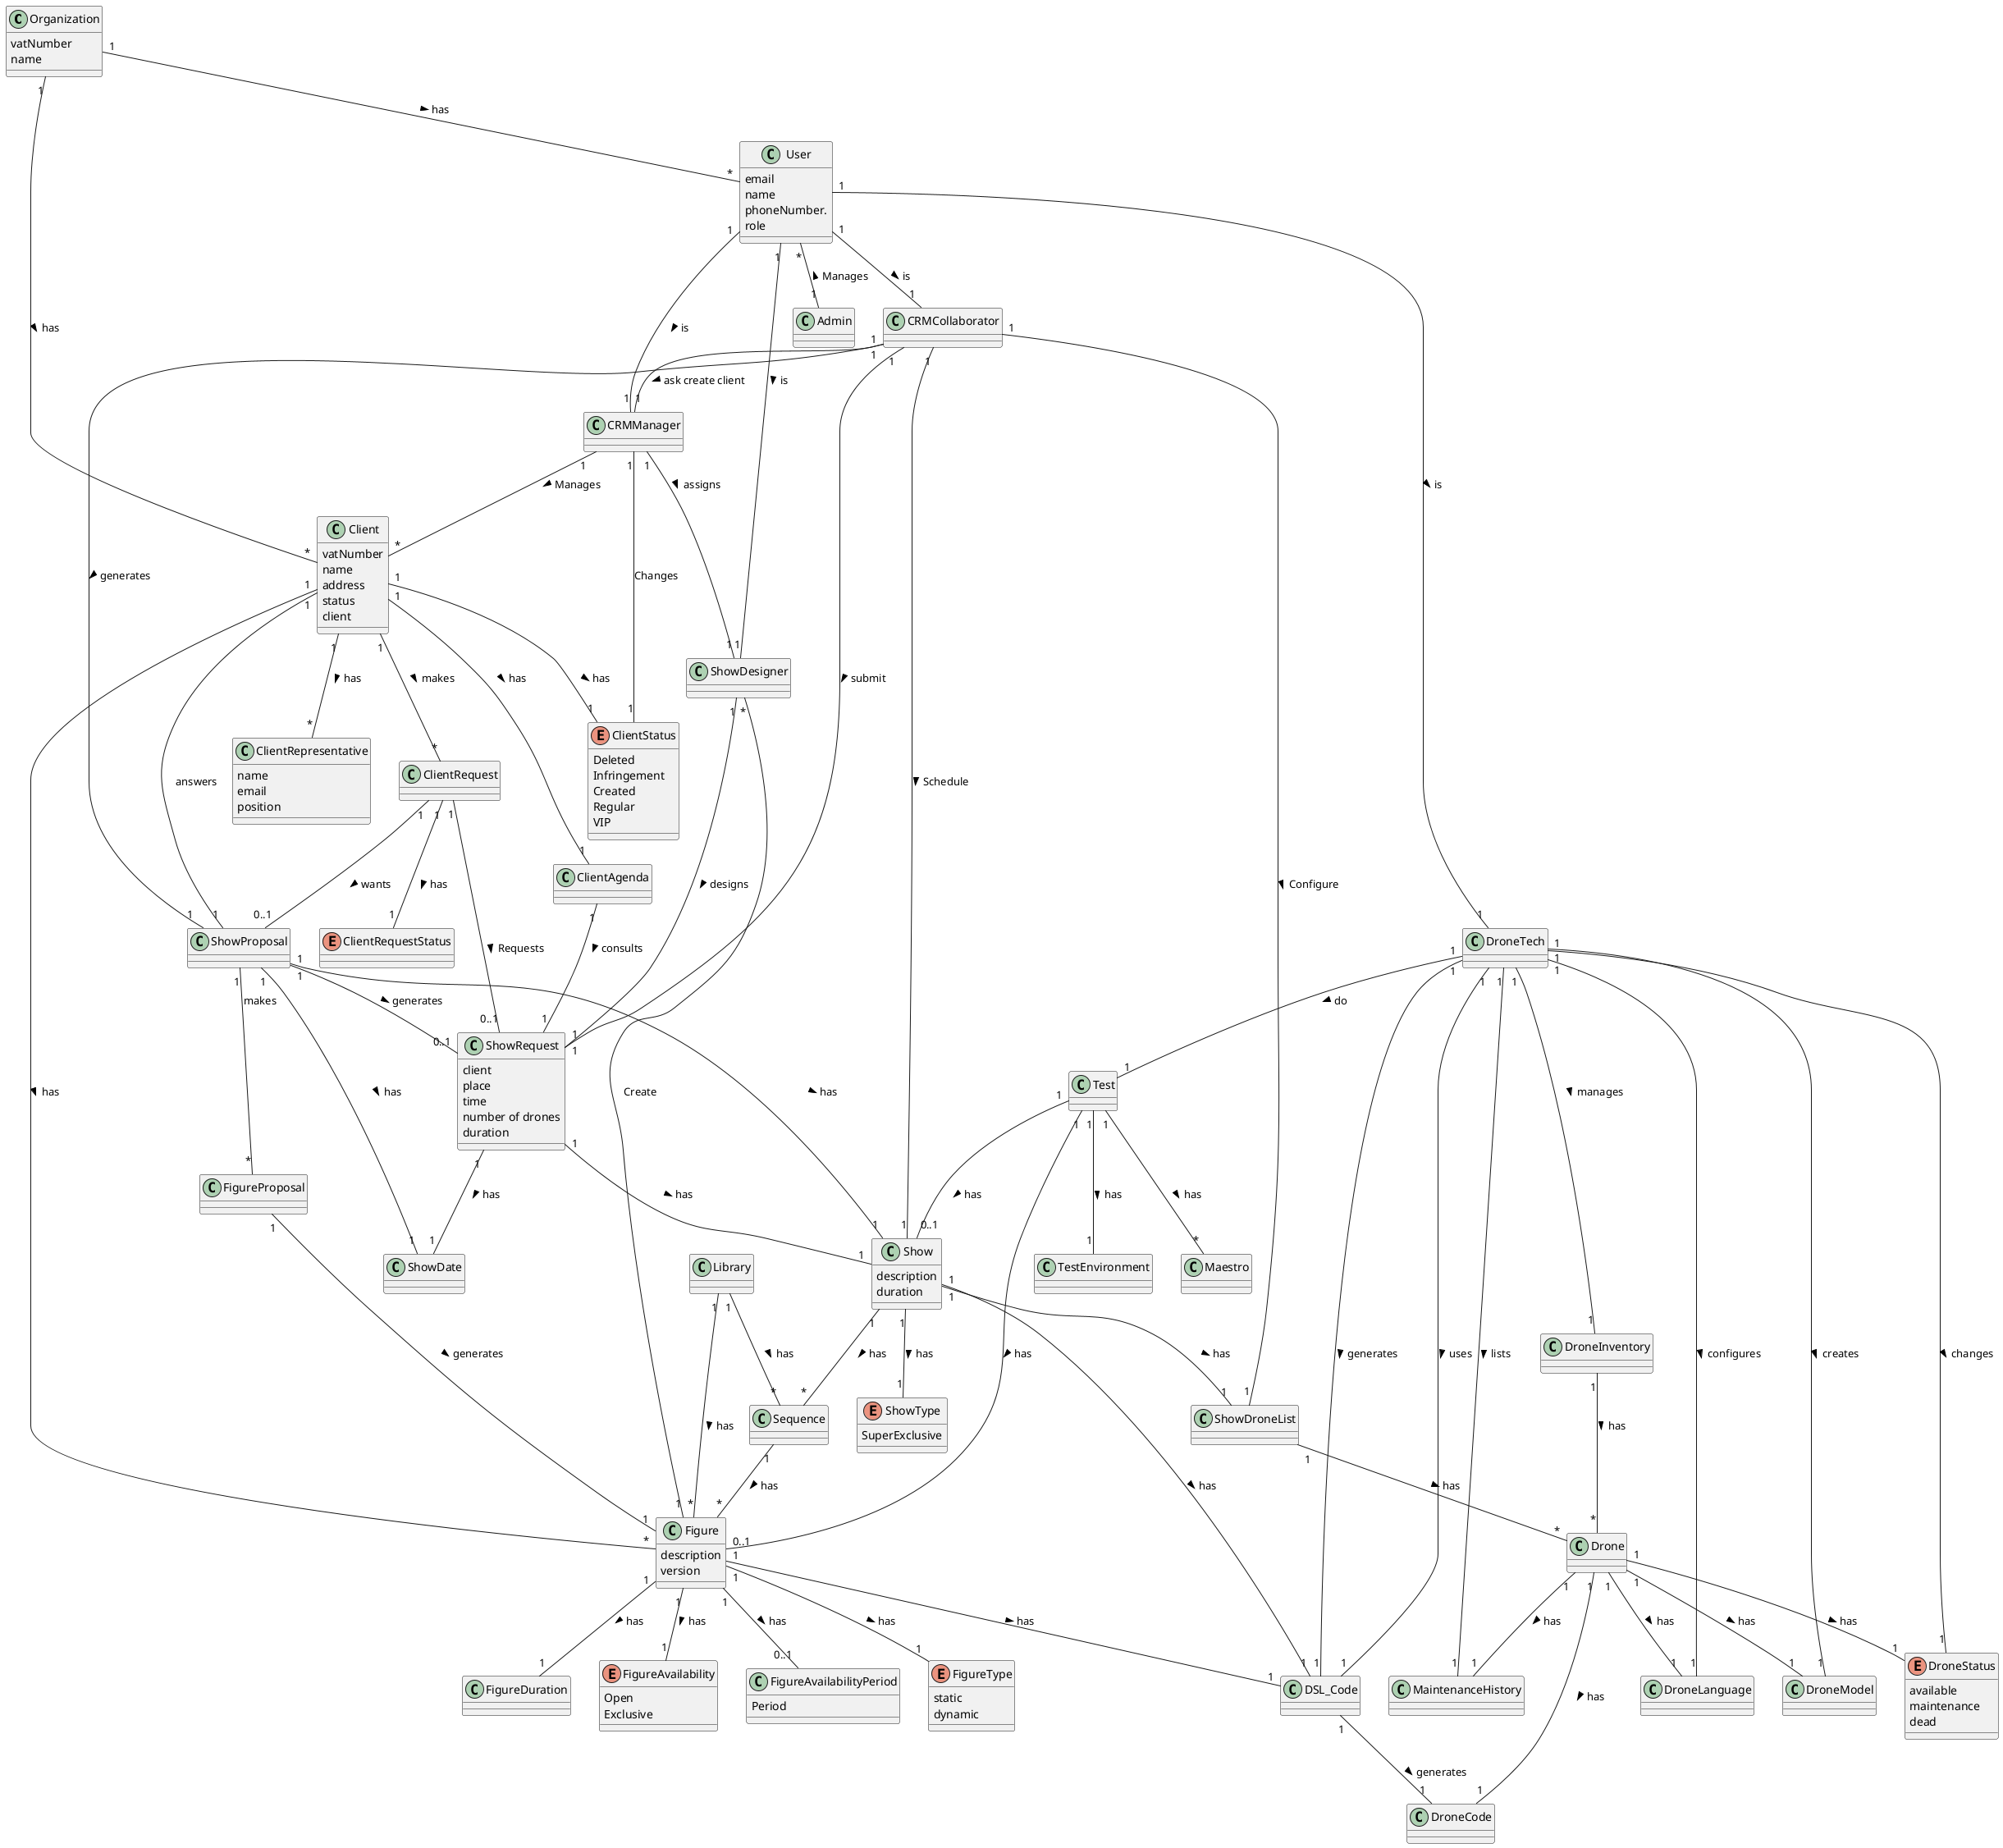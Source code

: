 @startuml
skinparam classAttributeIconSize 0

' Define domain entities

class Organization{
    vatNumber
    name
}

class User {
  email
  name
  phoneNumber.
  role

}

class Admin
class CRMManager
class CRMCollaborator
class ShowDesigner
class DroneTech

class Client {
  vatNumber
  name
  address
  status
  client

}

class ClientRepresentative {
  name
  email
  position

}

Enum ClientStatus {
    Deleted
    Infringement
    Created
    Regular
    VIP
}


class Show {
description
duration
}

class Figure {
    description
    version
}

class Sequence {
}

class FigureProposal{
}

Enum ShowType{
SuperExclusive
}

Enum FigureAvailability{
Open
Exclusive


}

Class FigureAvailabilityPeriod{
Period
}

Class DSL_Code{
}

Class ClientRequest{
}

Enum ClientRequestStatus{

}

Class Library{
}

class Test{
}

Class Maestro{
}

Class ShowProposal{

}


Class ShowRequest{
client
place
time
number of drones
duration
}

Class ShowDate{
}

Class ShowDroneList{
}

Class Drone{
}

Class DroneInventory{
}

Enum DroneStatus{
available
maintenance
dead
}

Class MaintenanceHistory{
}

Class DroneModel{
}

Class DroneLanguage{
}

Class ClientAgenda{
}

Enum FigureType{
static
dynamic
}

Class FigureDuration{

}

Class TestEnvironment{
}

Class DroneCode{
}

Organization "1" -- "*" User: has >
Organization "1" -- "*" Client: has >
User "*" -- "1" Admin: Manages <
User "1" -- "1" CRMManager: is >
User "1" -- "1" CRMCollaborator: is >
User "1" -- "1" ShowDesigner: is >
User "1" -- "1" DroneTech: is >



Client "1" -- "*" ClientRepresentative: has >
Client "1" -- "1" ClientStatus: has >
Show "1" -- "*" Sequence: has >
Sequence "1" -- "*" Figure: has >
FigureProposal "1" -- "1" Figure: generates >
Client "1" -- "*" ClientRequest: makes >
Show "1" -- "1" ShowType: has >
Figure "1" -- "1" FigureAvailability: has >
Client "1" -- "*" Figure: has >
Figure "1" -- "0..1" FigureAvailabilityPeriod: has >
Figure "1" -- "1" DSL_Code: has >
ClientRequest "1" -- "0..1" ShowProposal: wants >
ClientRequest "1" -- "1" ClientRequestStatus: has >
Library "1" -- "*" Figure: has >
Library "1" -- "*" Sequence: has >
Test "1" -- "0..1" Figure: has >
Test "1" -- "0..1" Show : has >
Test "1" -- "*" Maestro: has >
CRMManager "1" -- "1" ClientStatus: Changes
CRMManager "1" -- "*" Client: Manages >
ShowProposal "1" -- "1" Show: has >
ShowDesigner "*" -- "1" Figure: Create
ClientRequest "1" -- "0..1" ShowRequest: Requests >
ShowProposal "1" -- "1" ShowDate: has >
ShowRequest "1" -- "1" ShowDate: has >
ShowProposal "1" -- "0..1" ShowRequest: generates >
ShowRequest "1" -- "1" Show: has >
Show "1" -- "1" ShowDroneList: has >
ShowDroneList "1" -- "*" Drone: has >
CRMCollaborator "1" -- "1" ShowRequest: submit >
CRMCollaborator "1" -- "1" ShowProposal: generates >
CRMCollaborator "1" -- "1" ShowDroneList: Configure >
CRMCollaborator "1" -- "1" Show: Schedule >
DroneInventory "1" -- "*" Drone: has >
Drone "1" -- "1" DroneStatus: has >
Drone "1" -- "1" MaintenanceHistory: has >
DroneTech "1" -- "1" DroneStatus: changes >
DroneTech "1" -- "1" DroneInventory: manages >
DroneTech "1" -- "1" MaintenanceHistory: lists >
Drone "1" -- "1" DroneModel: has >
Drone "1" -- "1" DroneLanguage: has >
DroneTech "1" -- "1" DroneModel: creates >
DroneTech "1" -- "1" DroneLanguage: configures >
DroneTech "1" -- "1" DSL_Code: generates >
DroneTech "1" -- "1" Test: do >
Client "1" -- "1" ClientAgenda: has >
ClientAgenda "1" -- "1" ShowRequest: consults >
Client "1" -- "1" ShowProposal: answers
Show "1" -- "1" DSL_Code: has >
Figure "1" -- "1" FigureType: has >
Figure "1" -- "1" FigureDuration: has >
CRMCollaborator "1" -- "1"CRMManager: ask create client >
ShowProposal "1" -- "*" FigureProposal: makes
CRMManager "1" -- "1" ShowDesigner: assigns >
ShowDesigner "1" -- "1" ShowRequest: designs >
Test "1" -- "1" TestEnvironment: has >
Drone "1" -- "1" DroneCode: has >
DroneTech "1" -- "1" DSL_Code: uses >
DSL_Code "1" -- "1" DroneCode : generates >

@enduml
